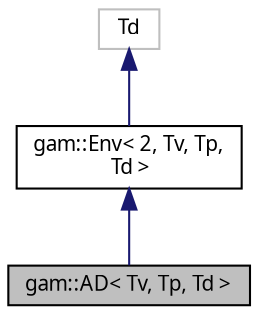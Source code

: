 digraph "gam::AD&lt; Tv, Tp, Td &gt;"
{
 // LATEX_PDF_SIZE
  bgcolor="transparent";
  edge [fontname="FreeSans.ttf",fontsize="10",labelfontname="FreeSans.ttf",labelfontsize="10"];
  node [fontname="FreeSans.ttf",fontsize="10",shape=record];
  Node1 [label="gam::AD\< Tv, Tp, Td \>",height=0.2,width=0.4,color="black", fillcolor="grey75", style="filled", fontcolor="black",tooltip="AD (Attack, Decay) envelope."];
  Node2 -> Node1 [dir="back",color="midnightblue",fontsize="10",style="solid",fontname="FreeSans.ttf"];
  Node2 [label="gam::Env\< 2, Tv, Tp,\l Td \>",height=0.2,width=0.4,color="black",URL="$classgam_1_1_env.html",tooltip=" "];
  Node3 -> Node2 [dir="back",color="midnightblue",fontsize="10",style="solid",fontname="FreeSans.ttf"];
  Node3 [label="Td",height=0.2,width=0.4,color="grey75",tooltip=" "];
}
